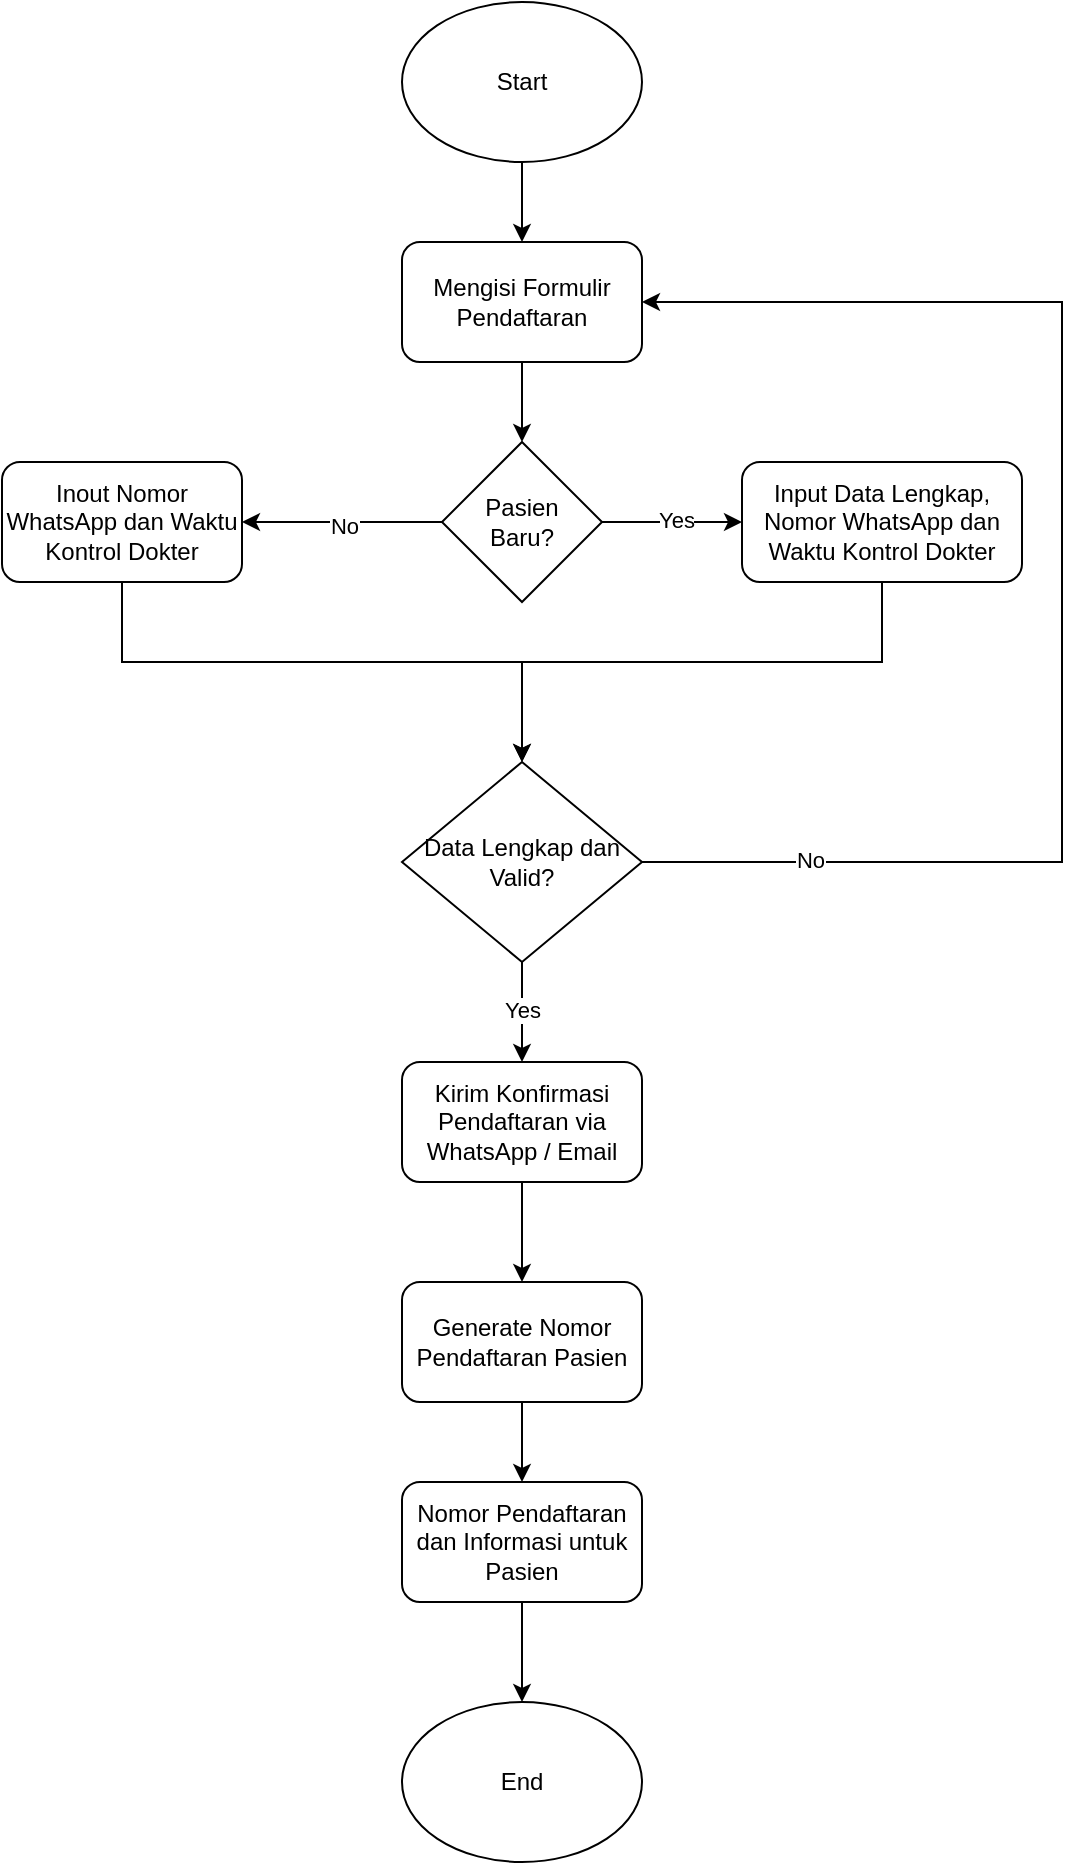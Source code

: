 <mxfile version="23.0.2" type="google" pages="5">
  <diagram name="Flowchart" id="YR87V1G1NUGeqFA9Jv7q">
    <mxGraphModel grid="1" page="1" gridSize="10" guides="1" tooltips="1" connect="1" arrows="1" fold="1" pageScale="1" pageWidth="850" pageHeight="1100" math="0" shadow="0">
      <root>
        <mxCell id="0" />
        <mxCell id="1" parent="0" />
        <mxCell id="c73MqXpEMSFj093vcVMs-10" style="edgeStyle=orthogonalEdgeStyle;rounded=0;orthogonalLoop=1;jettySize=auto;html=1;exitX=0.5;exitY=1;exitDx=0;exitDy=0;entryX=0.5;entryY=0;entryDx=0;entryDy=0;" edge="1" parent="1" source="c73MqXpEMSFj093vcVMs-1" target="c73MqXpEMSFj093vcVMs-2">
          <mxGeometry relative="1" as="geometry" />
        </mxCell>
        <mxCell id="c73MqXpEMSFj093vcVMs-1" value="Start" style="ellipse;whiteSpace=wrap;html=1;" vertex="1" parent="1">
          <mxGeometry x="250" y="60" width="120" height="80" as="geometry" />
        </mxCell>
        <mxCell id="c73MqXpEMSFj093vcVMs-11" style="edgeStyle=orthogonalEdgeStyle;rounded=0;orthogonalLoop=1;jettySize=auto;html=1;exitX=0.5;exitY=1;exitDx=0;exitDy=0;entryX=0.5;entryY=0;entryDx=0;entryDy=0;" edge="1" parent="1" source="c73MqXpEMSFj093vcVMs-2" target="c73MqXpEMSFj093vcVMs-3">
          <mxGeometry relative="1" as="geometry" />
        </mxCell>
        <mxCell id="c73MqXpEMSFj093vcVMs-2" value="Mengisi Formulir Pendaftaran" style="rounded=1;whiteSpace=wrap;html=1;" vertex="1" parent="1">
          <mxGeometry x="250" y="180" width="120" height="60" as="geometry" />
        </mxCell>
        <mxCell id="c73MqXpEMSFj093vcVMs-6" style="edgeStyle=orthogonalEdgeStyle;rounded=0;orthogonalLoop=1;jettySize=auto;html=1;exitX=1;exitY=0.5;exitDx=0;exitDy=0;entryX=0;entryY=0.5;entryDx=0;entryDy=0;" edge="1" parent="1" source="c73MqXpEMSFj093vcVMs-3" target="c73MqXpEMSFj093vcVMs-4">
          <mxGeometry relative="1" as="geometry" />
        </mxCell>
        <mxCell id="c73MqXpEMSFj093vcVMs-7" value="Yes" style="edgeLabel;html=1;align=center;verticalAlign=middle;resizable=0;points=[];" connectable="0" vertex="1" parent="c73MqXpEMSFj093vcVMs-6">
          <mxGeometry x="0.048" y="1" relative="1" as="geometry">
            <mxPoint as="offset" />
          </mxGeometry>
        </mxCell>
        <mxCell id="c73MqXpEMSFj093vcVMs-8" style="edgeStyle=orthogonalEdgeStyle;rounded=0;orthogonalLoop=1;jettySize=auto;html=1;entryX=1;entryY=0.5;entryDx=0;entryDy=0;" edge="1" parent="1" source="c73MqXpEMSFj093vcVMs-3" target="c73MqXpEMSFj093vcVMs-5">
          <mxGeometry relative="1" as="geometry" />
        </mxCell>
        <mxCell id="c73MqXpEMSFj093vcVMs-9" value="No" style="edgeLabel;html=1;align=center;verticalAlign=middle;resizable=0;points=[];" connectable="0" vertex="1" parent="c73MqXpEMSFj093vcVMs-8">
          <mxGeometry x="-0.013" y="2" relative="1" as="geometry">
            <mxPoint as="offset" />
          </mxGeometry>
        </mxCell>
        <mxCell id="c73MqXpEMSFj093vcVMs-3" value="Pasien&lt;br&gt;Baru?" style="rhombus;whiteSpace=wrap;html=1;" vertex="1" parent="1">
          <mxGeometry x="270" y="280" width="80" height="80" as="geometry" />
        </mxCell>
        <mxCell id="c73MqXpEMSFj093vcVMs-13" style="edgeStyle=orthogonalEdgeStyle;rounded=0;orthogonalLoop=1;jettySize=auto;html=1;" edge="1" parent="1" source="c73MqXpEMSFj093vcVMs-4" target="c73MqXpEMSFj093vcVMs-12">
          <mxGeometry relative="1" as="geometry">
            <Array as="points">
              <mxPoint x="490" y="390" />
              <mxPoint x="310" y="390" />
            </Array>
          </mxGeometry>
        </mxCell>
        <mxCell id="c73MqXpEMSFj093vcVMs-4" value="Input Data Lengkap, Nomor WhatsApp dan Waktu Kontrol Dokter" style="rounded=1;whiteSpace=wrap;html=1;" vertex="1" parent="1">
          <mxGeometry x="420" y="290" width="140" height="60" as="geometry" />
        </mxCell>
        <mxCell id="c73MqXpEMSFj093vcVMs-14" style="edgeStyle=orthogonalEdgeStyle;rounded=0;orthogonalLoop=1;jettySize=auto;html=1;entryX=0.5;entryY=0;entryDx=0;entryDy=0;" edge="1" parent="1" source="c73MqXpEMSFj093vcVMs-5" target="c73MqXpEMSFj093vcVMs-12">
          <mxGeometry relative="1" as="geometry">
            <Array as="points">
              <mxPoint x="110" y="390" />
              <mxPoint x="310" y="390" />
            </Array>
          </mxGeometry>
        </mxCell>
        <mxCell id="c73MqXpEMSFj093vcVMs-5" value="Inout Nomor WhatsApp dan Waktu Kontrol Dokter" style="rounded=1;whiteSpace=wrap;html=1;" vertex="1" parent="1">
          <mxGeometry x="50" y="290" width="120" height="60" as="geometry" />
        </mxCell>
        <mxCell id="c73MqXpEMSFj093vcVMs-16" style="edgeStyle=orthogonalEdgeStyle;rounded=0;orthogonalLoop=1;jettySize=auto;html=1;exitX=1;exitY=0.5;exitDx=0;exitDy=0;entryX=1;entryY=0.5;entryDx=0;entryDy=0;" edge="1" parent="1" source="c73MqXpEMSFj093vcVMs-12" target="c73MqXpEMSFj093vcVMs-2">
          <mxGeometry relative="1" as="geometry">
            <Array as="points">
              <mxPoint x="580" y="490" />
              <mxPoint x="580" y="210" />
            </Array>
          </mxGeometry>
        </mxCell>
        <mxCell id="c73MqXpEMSFj093vcVMs-17" value="No" style="edgeLabel;html=1;align=center;verticalAlign=middle;resizable=0;points=[];" connectable="0" vertex="1" parent="c73MqXpEMSFj093vcVMs-16">
          <mxGeometry x="-0.761" y="1" relative="1" as="geometry">
            <mxPoint as="offset" />
          </mxGeometry>
        </mxCell>
        <mxCell id="c73MqXpEMSFj093vcVMs-19" style="edgeStyle=orthogonalEdgeStyle;rounded=0;orthogonalLoop=1;jettySize=auto;html=1;exitX=0.5;exitY=1;exitDx=0;exitDy=0;entryX=0.5;entryY=0;entryDx=0;entryDy=0;" edge="1" parent="1" source="c73MqXpEMSFj093vcVMs-12" target="c73MqXpEMSFj093vcVMs-18">
          <mxGeometry relative="1" as="geometry" />
        </mxCell>
        <mxCell id="c73MqXpEMSFj093vcVMs-20" value="Yes" style="edgeLabel;html=1;align=center;verticalAlign=middle;resizable=0;points=[];" connectable="0" vertex="1" parent="c73MqXpEMSFj093vcVMs-19">
          <mxGeometry x="-0.053" relative="1" as="geometry">
            <mxPoint as="offset" />
          </mxGeometry>
        </mxCell>
        <mxCell id="c73MqXpEMSFj093vcVMs-12" value="Data Lengkap dan Valid?" style="rhombus;whiteSpace=wrap;html=1;" vertex="1" parent="1">
          <mxGeometry x="250" y="440" width="120" height="100" as="geometry" />
        </mxCell>
        <mxCell id="c73MqXpEMSFj093vcVMs-22" style="edgeStyle=orthogonalEdgeStyle;rounded=0;orthogonalLoop=1;jettySize=auto;html=1;exitX=0.5;exitY=1;exitDx=0;exitDy=0;entryX=0.5;entryY=0;entryDx=0;entryDy=0;" edge="1" parent="1" source="c73MqXpEMSFj093vcVMs-18" target="c73MqXpEMSFj093vcVMs-21">
          <mxGeometry relative="1" as="geometry" />
        </mxCell>
        <mxCell id="c73MqXpEMSFj093vcVMs-18" value="Kirim Konfirmasi Pendaftaran via WhatsApp / Email" style="rounded=1;whiteSpace=wrap;html=1;" vertex="1" parent="1">
          <mxGeometry x="250" y="590" width="120" height="60" as="geometry" />
        </mxCell>
        <mxCell id="c73MqXpEMSFj093vcVMs-24" style="edgeStyle=orthogonalEdgeStyle;rounded=0;orthogonalLoop=1;jettySize=auto;html=1;exitX=0.5;exitY=1;exitDx=0;exitDy=0;entryX=0.5;entryY=0;entryDx=0;entryDy=0;" edge="1" parent="1" source="c73MqXpEMSFj093vcVMs-21" target="c73MqXpEMSFj093vcVMs-23">
          <mxGeometry relative="1" as="geometry" />
        </mxCell>
        <mxCell id="c73MqXpEMSFj093vcVMs-21" value="Generate Nomor Pendaftaran Pasien" style="rounded=1;whiteSpace=wrap;html=1;" vertex="1" parent="1">
          <mxGeometry x="250" y="700" width="120" height="60" as="geometry" />
        </mxCell>
        <mxCell id="c73MqXpEMSFj093vcVMs-27" style="edgeStyle=orthogonalEdgeStyle;rounded=0;orthogonalLoop=1;jettySize=auto;html=1;exitX=0.5;exitY=1;exitDx=0;exitDy=0;entryX=0.5;entryY=0;entryDx=0;entryDy=0;" edge="1" parent="1" source="c73MqXpEMSFj093vcVMs-23" target="c73MqXpEMSFj093vcVMs-26">
          <mxGeometry relative="1" as="geometry" />
        </mxCell>
        <mxCell id="c73MqXpEMSFj093vcVMs-23" value="Nomor Pendaftaran dan Informasi untuk Pasien" style="rounded=1;whiteSpace=wrap;html=1;" vertex="1" parent="1">
          <mxGeometry x="250" y="800" width="120" height="60" as="geometry" />
        </mxCell>
        <mxCell id="c73MqXpEMSFj093vcVMs-26" value="End" style="ellipse;whiteSpace=wrap;html=1;" vertex="1" parent="1">
          <mxGeometry x="250" y="910" width="120" height="80" as="geometry" />
        </mxCell>
      </root>
    </mxGraphModel>
  </diagram>
  <diagram id="D6kJu-Nxx5tw6MIsAkJm" name="DFD">
    <mxGraphModel grid="1" page="1" gridSize="10" guides="1" tooltips="1" connect="1" arrows="1" fold="1" pageScale="1" pageWidth="850" pageHeight="1100" math="0" shadow="0">
      <root>
        <mxCell id="0" />
        <mxCell id="1" parent="0" />
        <mxCell id="7IEnxdBREArXSQkQs5ge-2" value="Sistem Informasi&lt;br&gt;KlinikGo" style="ellipse;whiteSpace=wrap;html=1;" vertex="1" parent="1">
          <mxGeometry x="425" y="100" width="140" height="120" as="geometry" />
        </mxCell>
        <mxCell id="2HVRL8Ev8jq2v8EtppvU-1" value="Pasien" style="rounded=0;whiteSpace=wrap;html=1;" vertex="1" parent="1">
          <mxGeometry x="100" y="120" width="120" height="60" as="geometry" />
        </mxCell>
        <mxCell id="2HVRL8Ev8jq2v8EtppvU-6" style="edgeStyle=orthogonalEdgeStyle;rounded=0;orthogonalLoop=1;jettySize=auto;html=1;entryX=0.5;entryY=1;entryDx=0;entryDy=0;" edge="1" parent="1" source="2HVRL8Ev8jq2v8EtppvU-2" target="7IEnxdBREArXSQkQs5ge-2">
          <mxGeometry relative="1" as="geometry" />
        </mxCell>
        <mxCell id="2HVRL8Ev8jq2v8EtppvU-7" value="Konfirmasi Pendaftaran Pasien dan &lt;br&gt;Generate Nomor Pendaftaran" style="edgeLabel;html=1;align=center;verticalAlign=middle;resizable=0;points=[];" connectable="0" vertex="1" parent="2HVRL8Ev8jq2v8EtppvU-6">
          <mxGeometry x="-0.373" y="-1" relative="1" as="geometry">
            <mxPoint as="offset" />
          </mxGeometry>
        </mxCell>
        <mxCell id="2HVRL8Ev8jq2v8EtppvU-2" value="Admin" style="rounded=0;whiteSpace=wrap;html=1;" vertex="1" parent="1">
          <mxGeometry x="100" y="230" width="120" height="60" as="geometry" />
        </mxCell>
        <mxCell id="-LMwkk2lwKuLN5adP7V_-1" style="edgeStyle=orthogonalEdgeStyle;rounded=0;orthogonalLoop=1;jettySize=auto;html=1;entryX=1;entryY=0.5;entryDx=0;entryDy=0;" edge="1" parent="1" source="2HVRL8Ev8jq2v8EtppvU-3" target="7IEnxdBREArXSQkQs5ge-2">
          <mxGeometry relative="1" as="geometry" />
        </mxCell>
        <mxCell id="-LMwkk2lwKuLN5adP7V_-2" value="Jadwal Dokter" style="edgeLabel;html=1;align=center;verticalAlign=middle;resizable=0;points=[];" connectable="0" vertex="1" parent="-LMwkk2lwKuLN5adP7V_-1">
          <mxGeometry x="-0.367" y="-4" relative="1" as="geometry">
            <mxPoint as="offset" />
          </mxGeometry>
        </mxCell>
        <mxCell id="2HVRL8Ev8jq2v8EtppvU-3" value="Dokter" style="rounded=0;whiteSpace=wrap;html=1;" vertex="1" parent="1">
          <mxGeometry x="100" y="330" width="120" height="60" as="geometry" />
        </mxCell>
        <mxCell id="2HVRL8Ev8jq2v8EtppvU-4" style="edgeStyle=orthogonalEdgeStyle;rounded=0;orthogonalLoop=1;jettySize=auto;html=1;entryX=0.021;entryY=0.422;entryDx=0;entryDy=0;entryPerimeter=0;" edge="1" parent="1" source="2HVRL8Ev8jq2v8EtppvU-1" target="7IEnxdBREArXSQkQs5ge-2">
          <mxGeometry relative="1" as="geometry" />
        </mxCell>
        <mxCell id="2HVRL8Ev8jq2v8EtppvU-5" value="Mengisi Formulir Pendaftaran" style="edgeLabel;html=1;align=center;verticalAlign=middle;resizable=0;points=[];" connectable="0" vertex="1" parent="2HVRL8Ev8jq2v8EtppvU-4">
          <mxGeometry x="-0.102" y="-3" relative="1" as="geometry">
            <mxPoint as="offset" />
          </mxGeometry>
        </mxCell>
      </root>
    </mxGraphModel>
  </diagram>
  <diagram id="sAe_oQk9dbKZTY-sFagL" name="Use Case">
    <mxGraphModel grid="1" page="1" gridSize="10" guides="1" tooltips="1" connect="1" arrows="1" fold="1" pageScale="1" pageWidth="850" pageHeight="1100" math="0" shadow="0">
      <root>
        <mxCell id="0" />
        <mxCell id="1" parent="0" />
        <mxCell id="lBxmFkxSY61nZ0lFw0j9-24" value="" style="html=1;dashed=0;whiteSpace=wrap;" vertex="1" parent="1">
          <mxGeometry x="120" y="40" width="520" height="400" as="geometry" />
        </mxCell>
        <mxCell id="lBxmFkxSY61nZ0lFw0j9-1" value="Pasien" style="shape=umlActor;verticalLabelPosition=bottom;verticalAlign=top;html=1;" vertex="1" parent="1">
          <mxGeometry x="40" y="210" width="30" height="60" as="geometry" />
        </mxCell>
        <mxCell id="lBxmFkxSY61nZ0lFw0j9-2" value="Login" style="ellipse;whiteSpace=wrap;html=1;" vertex="1" parent="1">
          <mxGeometry x="340" y="220" width="110" height="50" as="geometry" />
        </mxCell>
        <mxCell id="lBxmFkxSY61nZ0lFw0j9-3" value="Admin" style="shape=umlActor;verticalLabelPosition=bottom;verticalAlign=top;html=1;" vertex="1" parent="1">
          <mxGeometry x="680" y="210" width="30" height="60" as="geometry" />
        </mxCell>
        <mxCell id="lBxmFkxSY61nZ0lFw0j9-4" value="Kelola data dokter" style="ellipse;whiteSpace=wrap;html=1;" vertex="1" parent="1">
          <mxGeometry x="440" y="100" width="120" height="50" as="geometry" />
        </mxCell>
        <mxCell id="lBxmFkxSY61nZ0lFw0j9-5" value="Kelola data jadwal&lt;br&gt;dokter" style="ellipse;whiteSpace=wrap;html=1;" vertex="1" parent="1">
          <mxGeometry x="455" y="310" width="130" height="50" as="geometry" />
        </mxCell>
        <mxCell id="lBxmFkxSY61nZ0lFw0j9-6" value="" style="endArrow=open;endFill=1;endSize=12;html=1;rounded=0;exitX=0.5;exitY=0.5;exitDx=0;exitDy=0;exitPerimeter=0;entryX=0.985;entryY=0.785;entryDx=0;entryDy=0;entryPerimeter=0;" edge="1" parent="1" source="lBxmFkxSY61nZ0lFw0j9-3" target="lBxmFkxSY61nZ0lFw0j9-4">
          <mxGeometry width="160" relative="1" as="geometry">
            <mxPoint x="200" y="580" as="sourcePoint" />
            <mxPoint x="360" y="580" as="targetPoint" />
          </mxGeometry>
        </mxCell>
        <mxCell id="lBxmFkxSY61nZ0lFw0j9-7" value="" style="endArrow=open;endFill=1;endSize=12;html=1;rounded=0;entryX=0.944;entryY=0.179;entryDx=0;entryDy=0;exitX=0.5;exitY=0.5;exitDx=0;exitDy=0;exitPerimeter=0;entryPerimeter=0;" edge="1" parent="1" source="lBxmFkxSY61nZ0lFw0j9-3" target="lBxmFkxSY61nZ0lFw0j9-5">
          <mxGeometry width="160" relative="1" as="geometry">
            <mxPoint x="745" y="210" as="sourcePoint" />
            <mxPoint x="380" y="426" as="targetPoint" />
          </mxGeometry>
        </mxCell>
        <mxCell id="lBxmFkxSY61nZ0lFw0j9-8" value="Pendaftaran" style="ellipse;whiteSpace=wrap;html=1;" vertex="1" parent="1">
          <mxGeometry x="210" y="70" width="110" height="50" as="geometry" />
        </mxCell>
        <mxCell id="lBxmFkxSY61nZ0lFw0j9-9" value="Konfirmasi pendaftaran" style="ellipse;whiteSpace=wrap;html=1;" vertex="1" parent="1">
          <mxGeometry x="200" y="160" width="110" height="50" as="geometry" />
        </mxCell>
        <mxCell id="lBxmFkxSY61nZ0lFw0j9-10" value="Bukti Pendaftaran" style="ellipse;whiteSpace=wrap;html=1;" vertex="1" parent="1">
          <mxGeometry x="210" y="380" width="110" height="50" as="geometry" />
        </mxCell>
        <mxCell id="lBxmFkxSY61nZ0lFw0j9-11" value="" style="endArrow=open;endFill=1;endSize=12;html=1;rounded=0;entryX=0;entryY=0.5;entryDx=0;entryDy=0;" edge="1" parent="1" target="lBxmFkxSY61nZ0lFw0j9-8">
          <mxGeometry width="160" relative="1" as="geometry">
            <mxPoint x="55" y="240" as="sourcePoint" />
            <mxPoint x="490" y="196" as="targetPoint" />
          </mxGeometry>
        </mxCell>
        <mxCell id="lBxmFkxSY61nZ0lFw0j9-12" value="" style="endArrow=open;endFill=1;endSize=12;html=1;rounded=0;entryX=0;entryY=0.5;entryDx=0;entryDy=0;exitX=0.5;exitY=0.5;exitDx=0;exitDy=0;exitPerimeter=0;" edge="1" parent="1" source="lBxmFkxSY61nZ0lFw0j9-1" target="lBxmFkxSY61nZ0lFw0j9-9">
          <mxGeometry width="160" relative="1" as="geometry">
            <mxPoint x="100" y="240" as="sourcePoint" />
            <mxPoint x="190" y="195" as="targetPoint" />
          </mxGeometry>
        </mxCell>
        <mxCell id="lBxmFkxSY61nZ0lFw0j9-13" value="" style="endArrow=open;endFill=1;endSize=12;html=1;rounded=0;entryX=0;entryY=0.5;entryDx=0;entryDy=0;exitX=0.5;exitY=0.5;exitDx=0;exitDy=0;exitPerimeter=0;" edge="1" parent="1" source="lBxmFkxSY61nZ0lFw0j9-1" target="lBxmFkxSY61nZ0lFw0j9-10">
          <mxGeometry width="160" relative="1" as="geometry">
            <mxPoint x="100" y="240" as="sourcePoint" />
            <mxPoint x="180" y="275" as="targetPoint" />
          </mxGeometry>
        </mxCell>
        <mxCell id="lBxmFkxSY61nZ0lFw0j9-14" value="include" style="html=1;verticalAlign=bottom;endArrow=open;dashed=1;endSize=8;curved=0;rounded=0;exitX=1.046;exitY=0.642;exitDx=0;exitDy=0;entryX=0.388;entryY=-0.086;entryDx=0;entryDy=0;entryPerimeter=0;exitPerimeter=0;" edge="1" parent="1" source="lBxmFkxSY61nZ0lFw0j9-8" target="lBxmFkxSY61nZ0lFw0j9-2">
          <mxGeometry relative="1" as="geometry">
            <mxPoint x="430" y="350" as="sourcePoint" />
            <mxPoint x="120" y="450" as="targetPoint" />
          </mxGeometry>
        </mxCell>
        <mxCell id="lBxmFkxSY61nZ0lFw0j9-15" value="include" style="html=1;verticalAlign=bottom;endArrow=open;dashed=1;endSize=8;curved=0;rounded=0;entryX=0;entryY=0;entryDx=0;entryDy=0;exitX=1;exitY=0.5;exitDx=0;exitDy=0;" edge="1" parent="1" source="lBxmFkxSY61nZ0lFw0j9-9" target="lBxmFkxSY61nZ0lFw0j9-2">
          <mxGeometry relative="1" as="geometry">
            <mxPoint x="250" y="240" as="sourcePoint" />
            <mxPoint x="160" y="400" as="targetPoint" />
          </mxGeometry>
        </mxCell>
        <mxCell id="lBxmFkxSY61nZ0lFw0j9-16" value="include" style="html=1;verticalAlign=bottom;endArrow=open;dashed=1;endSize=8;curved=0;rounded=0;exitX=1;exitY=0.5;exitDx=0;exitDy=0;entryX=0.224;entryY=1.008;entryDx=0;entryDy=0;entryPerimeter=0;" edge="1" parent="1" source="lBxmFkxSY61nZ0lFw0j9-10" target="lBxmFkxSY61nZ0lFw0j9-2">
          <mxGeometry relative="1" as="geometry">
            <mxPoint x="228" y="218" as="sourcePoint" />
            <mxPoint x="178" y="416" as="targetPoint" />
          </mxGeometry>
        </mxCell>
        <mxCell id="lBxmFkxSY61nZ0lFw0j9-17" value="" style="endArrow=open;endFill=1;endSize=12;html=1;rounded=0;exitX=0.5;exitY=0.5;exitDx=0;exitDy=0;exitPerimeter=0;" edge="1" parent="1" source="lBxmFkxSY61nZ0lFw0j9-1" target="lBxmFkxSY61nZ0lFw0j9-2">
          <mxGeometry width="160" relative="1" as="geometry">
            <mxPoint x="70" y="250" as="sourcePoint" />
            <mxPoint x="440" y="285" as="targetPoint" />
          </mxGeometry>
        </mxCell>
        <mxCell id="lBxmFkxSY61nZ0lFw0j9-18" value="" style="endArrow=open;endFill=1;endSize=12;html=1;rounded=0;entryX=1;entryY=0.5;entryDx=0;entryDy=0;exitX=0.5;exitY=0.5;exitDx=0;exitDy=0;exitPerimeter=0;" edge="1" parent="1" source="lBxmFkxSY61nZ0lFw0j9-3" target="lBxmFkxSY61nZ0lFw0j9-2">
          <mxGeometry width="160" relative="1" as="geometry">
            <mxPoint x="740" y="220" as="sourcePoint" />
            <mxPoint x="680" y="325" as="targetPoint" />
          </mxGeometry>
        </mxCell>
        <mxCell id="lBxmFkxSY61nZ0lFw0j9-19" value="include" style="html=1;verticalAlign=bottom;endArrow=open;dashed=1;endSize=8;curved=0;rounded=0;exitX=0.087;exitY=0.143;exitDx=0;exitDy=0;entryX=0.743;entryY=1.034;entryDx=0;entryDy=0;entryPerimeter=0;exitPerimeter=0;" edge="1" parent="1" source="lBxmFkxSY61nZ0lFw0j9-5" target="lBxmFkxSY61nZ0lFw0j9-2">
          <mxGeometry relative="1" as="geometry">
            <mxPoint x="320" y="335" as="sourcePoint" />
            <mxPoint x="375" y="280" as="targetPoint" />
          </mxGeometry>
        </mxCell>
        <mxCell id="lBxmFkxSY61nZ0lFw0j9-20" value="include" style="html=1;verticalAlign=bottom;endArrow=open;dashed=1;endSize=8;curved=0;rounded=0;exitX=0.213;exitY=0.924;exitDx=0;exitDy=0;entryX=0.636;entryY=0;entryDx=0;entryDy=0;entryPerimeter=0;exitPerimeter=0;" edge="1" parent="1" source="lBxmFkxSY61nZ0lFw0j9-4" target="lBxmFkxSY61nZ0lFw0j9-2">
          <mxGeometry relative="1" as="geometry">
            <mxPoint x="330" y="345" as="sourcePoint" />
            <mxPoint x="385" y="290" as="targetPoint" />
          </mxGeometry>
        </mxCell>
        <mxCell id="lBxmFkxSY61nZ0lFw0j9-21" value="Pilih jadwal &lt;br&gt;dokter" style="ellipse;whiteSpace=wrap;html=1;" vertex="1" parent="1">
          <mxGeometry x="200" y="280" width="110" height="50" as="geometry" />
        </mxCell>
        <mxCell id="lBxmFkxSY61nZ0lFw0j9-22" value="" style="endArrow=open;endFill=1;endSize=12;html=1;rounded=0;entryX=0;entryY=0.5;entryDx=0;entryDy=0;" edge="1" parent="1" target="lBxmFkxSY61nZ0lFw0j9-21">
          <mxGeometry width="160" relative="1" as="geometry">
            <mxPoint x="60" y="240" as="sourcePoint" />
            <mxPoint x="350" y="254" as="targetPoint" />
          </mxGeometry>
        </mxCell>
        <mxCell id="lBxmFkxSY61nZ0lFw0j9-23" value="include" style="html=1;verticalAlign=bottom;endArrow=open;dashed=1;endSize=8;curved=0;rounded=0;entryX=0;entryY=1;entryDx=0;entryDy=0;exitX=0.959;exitY=0.339;exitDx=0;exitDy=0;exitPerimeter=0;" edge="1" parent="1" source="lBxmFkxSY61nZ0lFw0j9-21" target="lBxmFkxSY61nZ0lFw0j9-2">
          <mxGeometry relative="1" as="geometry">
            <mxPoint x="320" y="195" as="sourcePoint" />
            <mxPoint x="366" y="238" as="targetPoint" />
          </mxGeometry>
        </mxCell>
      </root>
    </mxGraphModel>
  </diagram>
  <diagram id="1sdxShNnTDysKpkTrj05" name="Activity">
    <mxGraphModel grid="1" page="1" gridSize="10" guides="1" tooltips="1" connect="1" arrows="1" fold="1" pageScale="1" pageWidth="850" pageHeight="1100" math="0" shadow="0">
      <root>
        <mxCell id="0" />
        <mxCell id="1" parent="0" />
        <mxCell id="ULSRYRKO1FSYSJ1iFNKE-1" value="" style="ellipse;html=1;shape=startState;fillColor=#000000;strokeColor=#ff0000;" vertex="1" parent="1">
          <mxGeometry x="295" y="140" width="30" height="30" as="geometry" />
        </mxCell>
        <mxCell id="ULSRYRKO1FSYSJ1iFNKE-2" value="" style="edgeStyle=orthogonalEdgeStyle;html=1;verticalAlign=bottom;endArrow=open;endSize=8;strokeColor=#ff0000;rounded=0;entryX=0.5;entryY=0;entryDx=0;entryDy=0;" edge="1" parent="1" source="ULSRYRKO1FSYSJ1iFNKE-1" target="ULSRYRKO1FSYSJ1iFNKE-4">
          <mxGeometry relative="1" as="geometry">
            <mxPoint x="310" y="230" as="targetPoint" />
          </mxGeometry>
        </mxCell>
        <mxCell id="ULSRYRKO1FSYSJ1iFNKE-3" value="" style="edgeStyle=orthogonalEdgeStyle;rounded=0;orthogonalLoop=1;jettySize=auto;html=1;" edge="1" parent="1" source="ULSRYRKO1FSYSJ1iFNKE-4" target="ULSRYRKO1FSYSJ1iFNKE-7">
          <mxGeometry relative="1" as="geometry" />
        </mxCell>
        <mxCell id="ULSRYRKO1FSYSJ1iFNKE-4" value="Mengisi formulir pendaftaran" style="html=1;whiteSpace=wrap;" vertex="1" parent="1">
          <mxGeometry x="255" y="200" width="110" height="50" as="geometry" />
        </mxCell>
        <mxCell id="ULSRYRKO1FSYSJ1iFNKE-5" value="Ya" style="edgeStyle=orthogonalEdgeStyle;rounded=0;orthogonalLoop=1;jettySize=auto;html=1;" edge="1" parent="1" source="ULSRYRKO1FSYSJ1iFNKE-7" target="ULSRYRKO1FSYSJ1iFNKE-9">
          <mxGeometry relative="1" as="geometry" />
        </mxCell>
        <mxCell id="ULSRYRKO1FSYSJ1iFNKE-6" value="Tidak" style="edgeStyle=orthogonalEdgeStyle;rounded=0;orthogonalLoop=1;jettySize=auto;html=1;" edge="1" parent="1" source="ULSRYRKO1FSYSJ1iFNKE-7" target="ULSRYRKO1FSYSJ1iFNKE-11">
          <mxGeometry relative="1" as="geometry" />
        </mxCell>
        <mxCell id="ULSRYRKO1FSYSJ1iFNKE-7" value="Pasien &lt;br&gt;Baru?" style="rhombus;whiteSpace=wrap;html=1;" vertex="1" parent="1">
          <mxGeometry x="270" y="290" width="80" height="80" as="geometry" />
        </mxCell>
        <mxCell id="ULSRYRKO1FSYSJ1iFNKE-8" style="edgeStyle=orthogonalEdgeStyle;rounded=0;orthogonalLoop=1;jettySize=auto;html=1;entryX=0;entryY=0.5;entryDx=0;entryDy=0;" edge="1" parent="1" source="ULSRYRKO1FSYSJ1iFNKE-9" target="ULSRYRKO1FSYSJ1iFNKE-14">
          <mxGeometry relative="1" as="geometry" />
        </mxCell>
        <mxCell id="ULSRYRKO1FSYSJ1iFNKE-9" value="Input Data Lengkap, No Whatsapp, dan Waktu Kontrol Dokter" style="whiteSpace=wrap;html=1;" vertex="1" parent="1">
          <mxGeometry x="420" y="300" width="120" height="60" as="geometry" />
        </mxCell>
        <mxCell id="ULSRYRKO1FSYSJ1iFNKE-10" style="edgeStyle=orthogonalEdgeStyle;rounded=0;orthogonalLoop=1;jettySize=auto;html=1;entryX=0;entryY=0.5;entryDx=0;entryDy=0;" edge="1" parent="1" source="ULSRYRKO1FSYSJ1iFNKE-11" target="ULSRYRKO1FSYSJ1iFNKE-14">
          <mxGeometry relative="1" as="geometry">
            <Array as="points">
              <mxPoint x="120" y="444" />
              <mxPoint x="405" y="444" />
            </Array>
          </mxGeometry>
        </mxCell>
        <mxCell id="ULSRYRKO1FSYSJ1iFNKE-11" value="Input No Whatsapp dan Waktu Kontrol Dokter" style="whiteSpace=wrap;html=1;" vertex="1" parent="1">
          <mxGeometry x="60" y="300" width="120" height="60" as="geometry" />
        </mxCell>
        <mxCell id="ULSRYRKO1FSYSJ1iFNKE-12" value="Ya" style="edgeStyle=orthogonalEdgeStyle;rounded=0;orthogonalLoop=1;jettySize=auto;html=1;exitX=0.5;exitY=1;exitDx=0;exitDy=0;" edge="1" parent="1" source="ULSRYRKO1FSYSJ1iFNKE-14" target="ULSRYRKO1FSYSJ1iFNKE-16">
          <mxGeometry relative="1" as="geometry" />
        </mxCell>
        <mxCell id="ULSRYRKO1FSYSJ1iFNKE-13" value="Tidak" style="edgeStyle=orthogonalEdgeStyle;rounded=0;orthogonalLoop=1;jettySize=auto;html=1;entryX=1;entryY=0.5;entryDx=0;entryDy=0;" edge="1" parent="1" source="ULSRYRKO1FSYSJ1iFNKE-14" target="ULSRYRKO1FSYSJ1iFNKE-4">
          <mxGeometry relative="1" as="geometry">
            <Array as="points">
              <mxPoint x="750" y="225" />
            </Array>
          </mxGeometry>
        </mxCell>
        <mxCell id="ULSRYRKO1FSYSJ1iFNKE-14" value="Data &lt;br&gt;Lengkap &amp;amp; valid?" style="rhombus;whiteSpace=wrap;html=1;" vertex="1" parent="1">
          <mxGeometry x="710" y="403.5" width="80" height="80" as="geometry" />
        </mxCell>
        <mxCell id="ULSRYRKO1FSYSJ1iFNKE-15" value="" style="edgeStyle=orthogonalEdgeStyle;rounded=0;orthogonalLoop=1;jettySize=auto;html=1;" edge="1" parent="1" source="ULSRYRKO1FSYSJ1iFNKE-16" target="ULSRYRKO1FSYSJ1iFNKE-21">
          <mxGeometry relative="1" as="geometry" />
        </mxCell>
        <mxCell id="ULSRYRKO1FSYSJ1iFNKE-16" value="Kirim konfirmasi Pendaftaran via Whatsapp" style="whiteSpace=wrap;html=1;" vertex="1" parent="1">
          <mxGeometry x="690" y="550" width="120" height="60" as="geometry" />
        </mxCell>
        <mxCell id="ULSRYRKO1FSYSJ1iFNKE-17" value="" style="edgeStyle=orthogonalEdgeStyle;rounded=0;orthogonalLoop=1;jettySize=auto;html=1;exitX=0.5;exitY=1;exitDx=0;exitDy=0;" edge="1" parent="1" source="ULSRYRKO1FSYSJ1iFNKE-19" target="ULSRYRKO1FSYSJ1iFNKE-22">
          <mxGeometry relative="1" as="geometry">
            <Array as="points">
              <mxPoint x="750" y="780" />
            </Array>
          </mxGeometry>
        </mxCell>
        <mxCell id="ULSRYRKO1FSYSJ1iFNKE-18" style="edgeStyle=orthogonalEdgeStyle;rounded=0;orthogonalLoop=1;jettySize=auto;html=1;entryX=0.5;entryY=1;entryDx=0;entryDy=0;" edge="1" parent="1" source="ULSRYRKO1FSYSJ1iFNKE-19" target="ULSRYRKO1FSYSJ1iFNKE-21">
          <mxGeometry relative="1" as="geometry" />
        </mxCell>
        <mxCell id="ULSRYRKO1FSYSJ1iFNKE-19" value="Generate No Pendaftaran" style="whiteSpace=wrap;html=1;" vertex="1" parent="1">
          <mxGeometry x="690" y="650" width="120" height="60" as="geometry" />
        </mxCell>
        <mxCell id="ULSRYRKO1FSYSJ1iFNKE-20" value="Pasien" style="swimlane;" vertex="1" parent="1">
          <mxGeometry x="30" y="80" width="560" height="820" as="geometry" />
        </mxCell>
        <mxCell id="ULSRYRKO1FSYSJ1iFNKE-21" value="Konfirmasi via Whatsapp" style="whiteSpace=wrap;html=1;" vertex="1" parent="ULSRYRKO1FSYSJ1iFNKE-20">
          <mxGeometry x="325" y="470" width="120" height="60" as="geometry" />
        </mxCell>
        <mxCell id="ULSRYRKO1FSYSJ1iFNKE-22" value="Melihat halaman konfirmasi (No Pendaftaran &amp;amp; informasi lainnya)" style="whiteSpace=wrap;html=1;" vertex="1" parent="ULSRYRKO1FSYSJ1iFNKE-20">
          <mxGeometry x="325" y="670" width="170" height="60" as="geometry" />
        </mxCell>
        <mxCell id="ULSRYRKO1FSYSJ1iFNKE-23" value="" style="ellipse;html=1;shape=endState;fillColor=#000000;strokeColor=#ff0000;" vertex="1" parent="ULSRYRKO1FSYSJ1iFNKE-20">
          <mxGeometry x="395" y="760" width="30" height="30" as="geometry" />
        </mxCell>
        <mxCell id="ULSRYRKO1FSYSJ1iFNKE-24" value="" style="edgeStyle=orthogonalEdgeStyle;rounded=0;orthogonalLoop=1;jettySize=auto;html=1;" edge="1" parent="ULSRYRKO1FSYSJ1iFNKE-20" source="ULSRYRKO1FSYSJ1iFNKE-22" target="ULSRYRKO1FSYSJ1iFNKE-23">
          <mxGeometry relative="1" as="geometry" />
        </mxCell>
        <mxCell id="ULSRYRKO1FSYSJ1iFNKE-25" value="Sistem" style="swimlane;" vertex="1" parent="1">
          <mxGeometry x="590" y="80" width="290" height="820" as="geometry" />
        </mxCell>
      </root>
    </mxGraphModel>
  </diagram>
  <diagram id="eMQDaa4WEuT8YAZ8A70T" name="Sequence">
    <mxGraphModel grid="1" page="1" gridSize="10" guides="1" tooltips="1" connect="1" arrows="1" fold="1" pageScale="1" pageWidth="850" pageHeight="1100" math="0" shadow="0">
      <root>
        <mxCell id="0" />
        <mxCell id="1" parent="0" />
        <mxCell id="H6Qy2vrWQH2LVnMywaSP-1" value="" style="shape=umlLifeline;perimeter=lifelinePerimeter;whiteSpace=wrap;html=1;container=1;dropTarget=0;collapsible=0;recursiveResize=0;outlineConnect=0;portConstraint=eastwest;newEdgeStyle={&quot;curved&quot;:0,&quot;rounded&quot;:0};participant=umlBoundary;" vertex="1" parent="1">
          <mxGeometry x="250" y="120" width="50" height="300" as="geometry" />
        </mxCell>
        <mxCell id="H6Qy2vrWQH2LVnMywaSP-2" value="" style="shape=umlLifeline;perimeter=lifelinePerimeter;whiteSpace=wrap;html=1;container=1;dropTarget=0;collapsible=0;recursiveResize=0;outlineConnect=0;portConstraint=eastwest;newEdgeStyle={&quot;curved&quot;:0,&quot;rounded&quot;:0};participant=umlEntity;" vertex="1" parent="1">
          <mxGeometry x="540" y="120" width="40" height="300" as="geometry" />
        </mxCell>
        <mxCell id="H6Qy2vrWQH2LVnMywaSP-3" value="" style="shape=umlLifeline;perimeter=lifelinePerimeter;whiteSpace=wrap;html=1;container=1;dropTarget=0;collapsible=0;recursiveResize=0;outlineConnect=0;portConstraint=eastwest;newEdgeStyle={&quot;curved&quot;:0,&quot;rounded&quot;:0};participant=umlControl;" vertex="1" parent="1">
          <mxGeometry x="405" y="120" width="40" height="300" as="geometry" />
        </mxCell>
        <mxCell id="H6Qy2vrWQH2LVnMywaSP-4" value="" style="shape=umlLifeline;perimeter=lifelinePerimeter;whiteSpace=wrap;html=1;container=1;dropTarget=0;collapsible=0;recursiveResize=0;outlineConnect=0;portConstraint=eastwest;newEdgeStyle={&quot;curved&quot;:0,&quot;rounded&quot;:0};participant=umlActor;" vertex="1" parent="1">
          <mxGeometry x="160" y="120" width="20" height="300" as="geometry" />
        </mxCell>
        <mxCell id="H6Qy2vrWQH2LVnMywaSP-5" value="" style="rounded=0;whiteSpace=wrap;html=1;rotation=90;" vertex="1" parent="1">
          <mxGeometry x="35.63" y="289.38" width="258.75" height="10" as="geometry" />
        </mxCell>
        <mxCell id="H6Qy2vrWQH2LVnMywaSP-7" value="" style="rounded=0;whiteSpace=wrap;html=1;rotation=90;" vertex="1" parent="1">
          <mxGeometry x="226.25" y="230" width="87.5" height="10" as="geometry" />
        </mxCell>
        <mxCell id="H6Qy2vrWQH2LVnMywaSP-8" style="edgeStyle=orthogonalEdgeStyle;rounded=0;orthogonalLoop=1;jettySize=auto;html=1;exitX=0.25;exitY=0;exitDx=0;exitDy=0;entryX=0.433;entryY=0.767;entryDx=0;entryDy=0;entryPerimeter=0;" edge="1" parent="1" source="H6Qy2vrWQH2LVnMywaSP-5" target="H6Qy2vrWQH2LVnMywaSP-7">
          <mxGeometry relative="1" as="geometry" />
        </mxCell>
        <mxCell id="H6Qy2vrWQH2LVnMywaSP-9" value="Isi Form &lt;br&gt;Pendaftaran" style="text;html=1;align=center;verticalAlign=middle;resizable=0;points=[];autosize=1;strokeColor=none;fillColor=none;" vertex="1" parent="1">
          <mxGeometry x="165" y="193" width="90" height="40" as="geometry" />
        </mxCell>
        <mxCell id="H6Qy2vrWQH2LVnMywaSP-10" value="UI Pendaftaran" style="text;html=1;align=center;verticalAlign=middle;resizable=0;points=[];autosize=1;strokeColor=none;fillColor=none;" vertex="1" parent="1">
          <mxGeometry x="226.25" y="90" width="100" height="30" as="geometry" />
        </mxCell>
        <mxCell id="H6Qy2vrWQH2LVnMywaSP-11" value="Proses Pendaftaran" style="text;html=1;align=center;verticalAlign=middle;resizable=0;points=[];autosize=1;strokeColor=none;fillColor=none;" vertex="1" parent="1">
          <mxGeometry x="360" y="90" width="130" height="30" as="geometry" />
        </mxCell>
        <mxCell id="H6Qy2vrWQH2LVnMywaSP-12" value="" style="whiteSpace=wrap;html=1;rotation=90;" vertex="1" parent="1">
          <mxGeometry x="372.5" y="287.5" width="95" height="10" as="geometry" />
        </mxCell>
        <mxCell id="H6Qy2vrWQH2LVnMywaSP-17" value="" style="edgeStyle=elbowEdgeStyle;fontSize=12;html=1;endArrow=blockThin;endFill=1;rounded=0;exitX=0.6;exitY=0.507;exitDx=0;exitDy=0;exitPerimeter=0;" edge="1" parent="1" source="H6Qy2vrWQH2LVnMywaSP-1">
          <mxGeometry width="160" relative="1" as="geometry">
            <mxPoint x="285" y="269.5" as="sourcePoint" />
            <mxPoint x="410" y="272" as="targetPoint" />
            <Array as="points">
              <mxPoint x="360" y="280" />
            </Array>
          </mxGeometry>
        </mxCell>
        <mxCell id="H6Qy2vrWQH2LVnMywaSP-18" value="Save Register Data" style="text;html=1;align=center;verticalAlign=middle;resizable=0;points=[];autosize=1;strokeColor=none;fillColor=none;" vertex="1" parent="1">
          <mxGeometry x="275" y="245" width="130" height="30" as="geometry" />
        </mxCell>
        <mxCell id="H6Qy2vrWQH2LVnMywaSP-19" value="Data Pendaftaran" style="text;html=1;align=center;verticalAlign=middle;resizable=0;points=[];autosize=1;strokeColor=none;fillColor=none;" vertex="1" parent="1">
          <mxGeometry x="500" y="90" width="120" height="30" as="geometry" />
        </mxCell>
        <mxCell id="H6Qy2vrWQH2LVnMywaSP-20" value="" style="whiteSpace=wrap;html=1;rotation=90;" vertex="1" parent="1">
          <mxGeometry x="488.75" y="348.75" width="140" height="12.5" as="geometry" />
        </mxCell>
        <mxCell id="H6Qy2vrWQH2LVnMywaSP-21" value="" style="whiteSpace=wrap;html=1;direction=south;" vertex="1" parent="1">
          <mxGeometry x="265" y="310" width="10" height="70" as="geometry" />
        </mxCell>
        <mxCell id="H6Qy2vrWQH2LVnMywaSP-23" value="Return Confirm Data" style="html=1;verticalAlign=bottom;endArrow=open;dashed=1;endSize=8;curved=0;rounded=0;" edge="1" parent="1" source="H6Qy2vrWQH2LVnMywaSP-3">
          <mxGeometry relative="1" as="geometry">
            <mxPoint x="355" y="330" as="sourcePoint" />
            <mxPoint x="275" y="330" as="targetPoint" />
          </mxGeometry>
        </mxCell>
        <mxCell id="H6Qy2vrWQH2LVnMywaSP-25" value="" style="edgeStyle=elbowEdgeStyle;fontSize=12;html=1;endArrow=blockThin;endFill=1;rounded=0;" edge="1" parent="1">
          <mxGeometry width="160" relative="1" as="geometry">
            <mxPoint x="425" y="320" as="sourcePoint" />
            <mxPoint x="550" y="320" as="targetPoint" />
          </mxGeometry>
        </mxCell>
        <mxCell id="H6Qy2vrWQH2LVnMywaSP-26" value="Save to Database" style="text;html=1;align=center;verticalAlign=middle;resizable=0;points=[];autosize=1;strokeColor=none;fillColor=none;" vertex="1" parent="1">
          <mxGeometry x="430" y="298" width="120" height="30" as="geometry" />
        </mxCell>
        <mxCell id="H6Qy2vrWQH2LVnMywaSP-27" value="return ok" style="html=1;verticalAlign=bottom;endArrow=open;dashed=1;endSize=8;curved=0;rounded=0;exitX=0;exitY=0.75;exitDx=0;exitDy=0;" edge="1" parent="1" source="H6Qy2vrWQH2LVnMywaSP-20" target="H6Qy2vrWQH2LVnMywaSP-3">
          <mxGeometry relative="1" as="geometry">
            <mxPoint x="450" y="240" as="sourcePoint" />
            <mxPoint x="370" y="240" as="targetPoint" />
          </mxGeometry>
        </mxCell>
      </root>
    </mxGraphModel>
  </diagram>
</mxfile>
